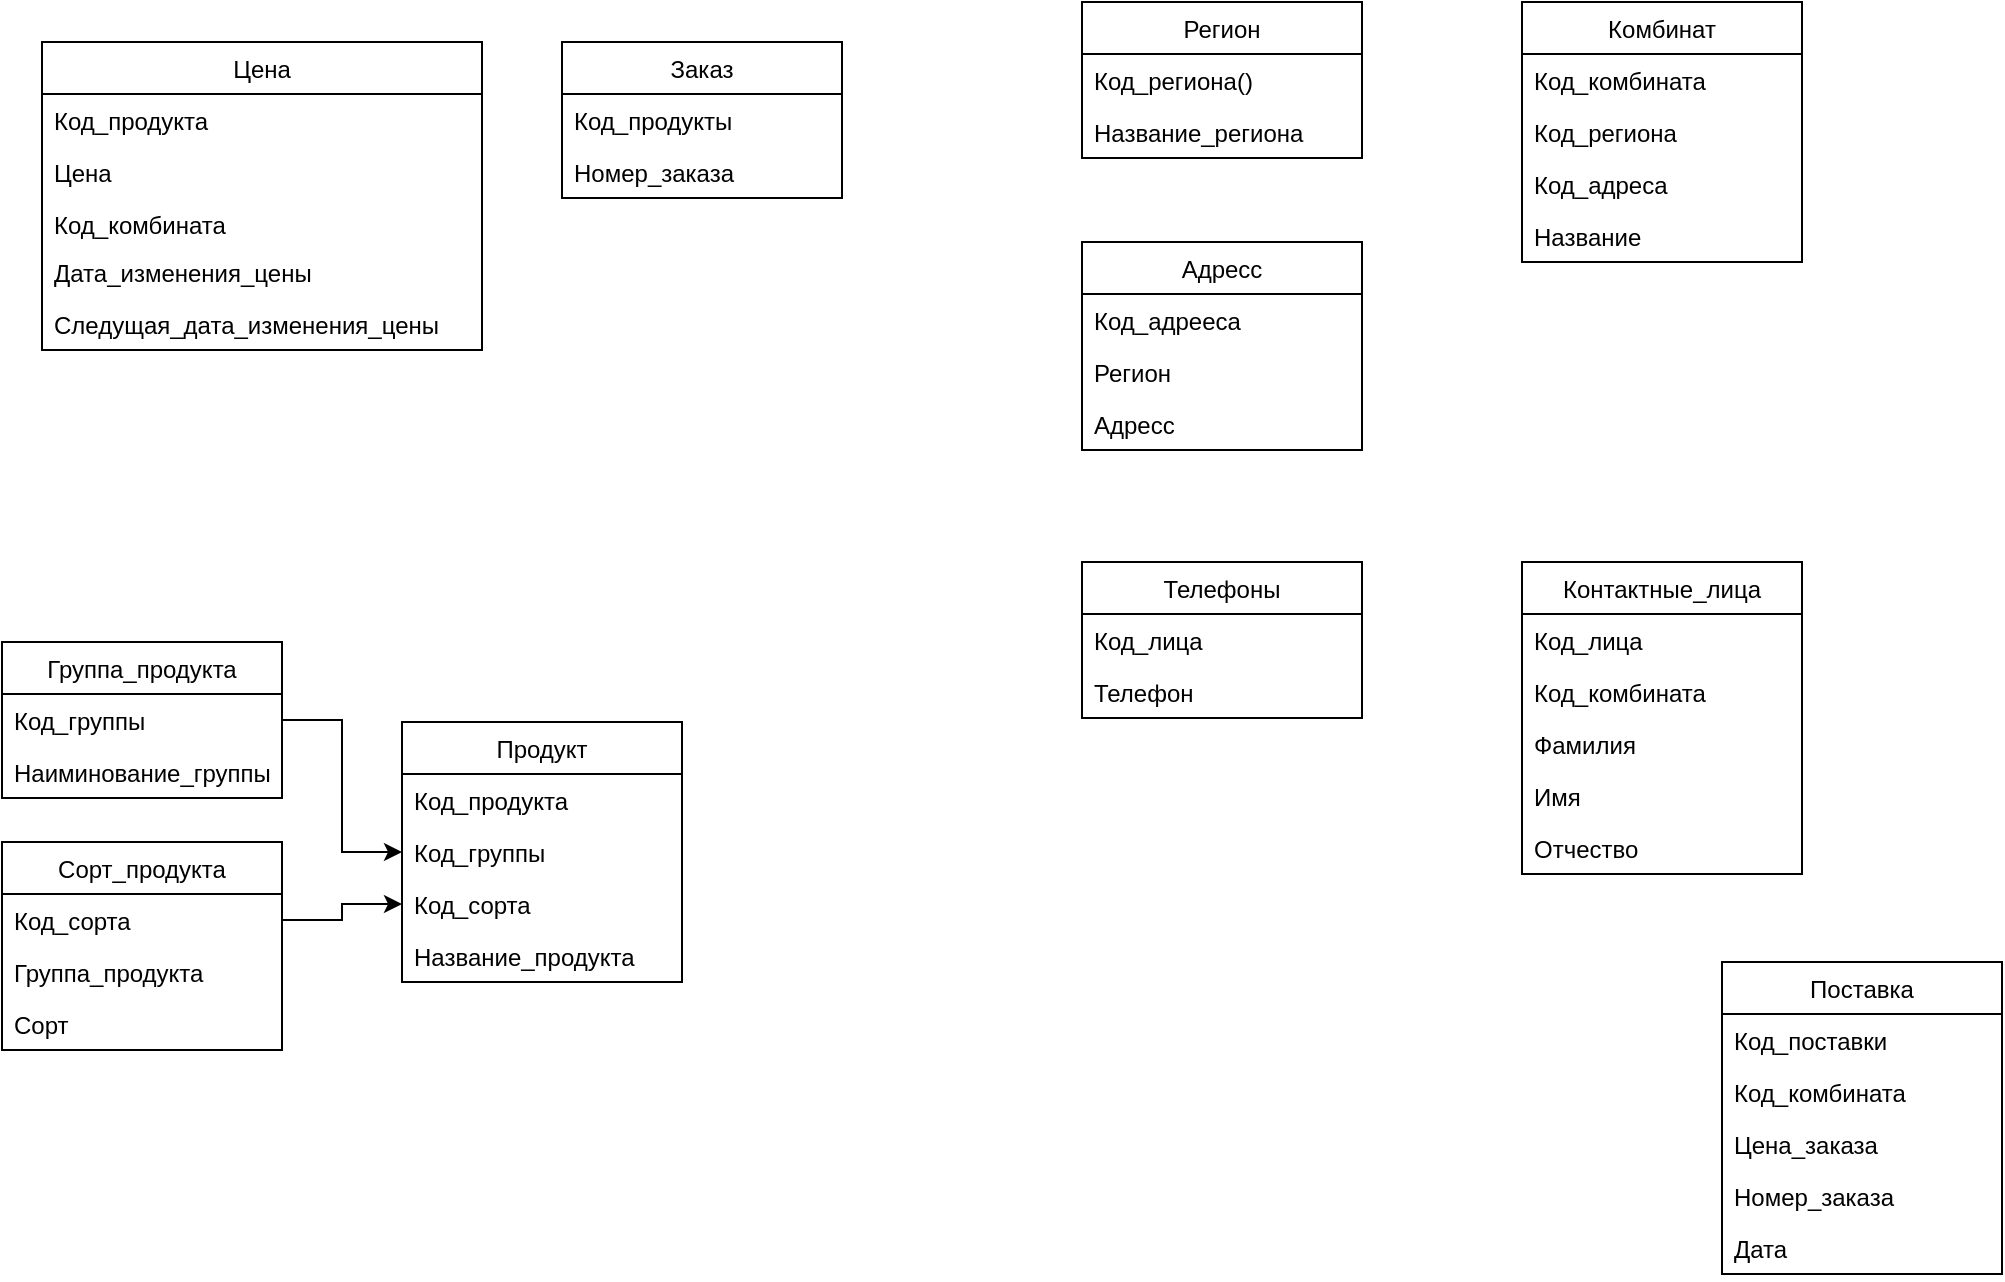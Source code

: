 <mxfile version="13.10.4" type="github">
  <diagram id="C5RBs43oDa-KdzZeNtuy" name="Page-1">
    <mxGraphModel dx="1422" dy="1996" grid="1" gridSize="10" guides="1" tooltips="1" connect="1" arrows="1" fold="1" page="1" pageScale="1" pageWidth="827" pageHeight="1169" math="0" shadow="0">
      <root>
        <mxCell id="WIyWlLk6GJQsqaUBKTNV-0" />
        <mxCell id="WIyWlLk6GJQsqaUBKTNV-1" parent="WIyWlLk6GJQsqaUBKTNV-0" />
        <mxCell id="jOom4ojpdhOxETyXx3aC-8" value="Группа_продукта" style="swimlane;fontStyle=0;childLayout=stackLayout;horizontal=1;startSize=26;fillColor=none;horizontalStack=0;resizeParent=1;resizeParentMax=0;resizeLast=0;collapsible=1;marginBottom=0;" vertex="1" parent="WIyWlLk6GJQsqaUBKTNV-1">
          <mxGeometry x="40" y="40" width="140" height="78" as="geometry" />
        </mxCell>
        <mxCell id="jOom4ojpdhOxETyXx3aC-9" value="Код_группы" style="text;strokeColor=none;fillColor=none;align=left;verticalAlign=top;spacingLeft=4;spacingRight=4;overflow=hidden;rotatable=0;points=[[0,0.5],[1,0.5]];portConstraint=eastwest;" vertex="1" parent="jOom4ojpdhOxETyXx3aC-8">
          <mxGeometry y="26" width="140" height="26" as="geometry" />
        </mxCell>
        <mxCell id="jOom4ojpdhOxETyXx3aC-10" value="Наиминование_группы" style="text;strokeColor=none;fillColor=none;align=left;verticalAlign=top;spacingLeft=4;spacingRight=4;overflow=hidden;rotatable=0;points=[[0,0.5],[1,0.5]];portConstraint=eastwest;" vertex="1" parent="jOom4ojpdhOxETyXx3aC-8">
          <mxGeometry y="52" width="140" height="26" as="geometry" />
        </mxCell>
        <mxCell id="jOom4ojpdhOxETyXx3aC-11" value="Сорт_продукта" style="swimlane;fontStyle=0;childLayout=stackLayout;horizontal=1;startSize=26;fillColor=none;horizontalStack=0;resizeParent=1;resizeParentMax=0;resizeLast=0;collapsible=1;marginBottom=0;" vertex="1" parent="WIyWlLk6GJQsqaUBKTNV-1">
          <mxGeometry x="40" y="140" width="140" height="104" as="geometry" />
        </mxCell>
        <mxCell id="jOom4ojpdhOxETyXx3aC-12" value="Код_сорта" style="text;strokeColor=none;fillColor=none;align=left;verticalAlign=top;spacingLeft=4;spacingRight=4;overflow=hidden;rotatable=0;points=[[0,0.5],[1,0.5]];portConstraint=eastwest;" vertex="1" parent="jOom4ojpdhOxETyXx3aC-11">
          <mxGeometry y="26" width="140" height="26" as="geometry" />
        </mxCell>
        <mxCell id="jOom4ojpdhOxETyXx3aC-13" value="Группа_продукта" style="text;strokeColor=none;fillColor=none;align=left;verticalAlign=top;spacingLeft=4;spacingRight=4;overflow=hidden;rotatable=0;points=[[0,0.5],[1,0.5]];portConstraint=eastwest;" vertex="1" parent="jOom4ojpdhOxETyXx3aC-11">
          <mxGeometry y="52" width="140" height="26" as="geometry" />
        </mxCell>
        <mxCell id="jOom4ojpdhOxETyXx3aC-14" value="Сорт" style="text;strokeColor=none;fillColor=none;align=left;verticalAlign=top;spacingLeft=4;spacingRight=4;overflow=hidden;rotatable=0;points=[[0,0.5],[1,0.5]];portConstraint=eastwest;" vertex="1" parent="jOom4ojpdhOxETyXx3aC-11">
          <mxGeometry y="78" width="140" height="26" as="geometry" />
        </mxCell>
        <mxCell id="jOom4ojpdhOxETyXx3aC-15" value="Продукт" style="swimlane;fontStyle=0;childLayout=stackLayout;horizontal=1;startSize=26;fillColor=none;horizontalStack=0;resizeParent=1;resizeParentMax=0;resizeLast=0;collapsible=1;marginBottom=0;" vertex="1" parent="WIyWlLk6GJQsqaUBKTNV-1">
          <mxGeometry x="240" y="80" width="140" height="130" as="geometry" />
        </mxCell>
        <mxCell id="jOom4ojpdhOxETyXx3aC-16" value="Код_продукта" style="text;strokeColor=none;fillColor=none;align=left;verticalAlign=top;spacingLeft=4;spacingRight=4;overflow=hidden;rotatable=0;points=[[0,0.5],[1,0.5]];portConstraint=eastwest;" vertex="1" parent="jOom4ojpdhOxETyXx3aC-15">
          <mxGeometry y="26" width="140" height="26" as="geometry" />
        </mxCell>
        <mxCell id="jOom4ojpdhOxETyXx3aC-17" value="Код_группы" style="text;strokeColor=none;fillColor=none;align=left;verticalAlign=top;spacingLeft=4;spacingRight=4;overflow=hidden;rotatable=0;points=[[0,0.5],[1,0.5]];portConstraint=eastwest;" vertex="1" parent="jOom4ojpdhOxETyXx3aC-15">
          <mxGeometry y="52" width="140" height="26" as="geometry" />
        </mxCell>
        <mxCell id="jOom4ojpdhOxETyXx3aC-18" value="Код_сорта" style="text;strokeColor=none;fillColor=none;align=left;verticalAlign=top;spacingLeft=4;spacingRight=4;overflow=hidden;rotatable=0;points=[[0,0.5],[1,0.5]];portConstraint=eastwest;" vertex="1" parent="jOom4ojpdhOxETyXx3aC-15">
          <mxGeometry y="78" width="140" height="26" as="geometry" />
        </mxCell>
        <mxCell id="jOom4ojpdhOxETyXx3aC-19" value="Название_продукта" style="text;strokeColor=none;fillColor=none;align=left;verticalAlign=top;spacingLeft=4;spacingRight=4;overflow=hidden;rotatable=0;points=[[0,0.5],[1,0.5]];portConstraint=eastwest;" vertex="1" parent="jOom4ojpdhOxETyXx3aC-15">
          <mxGeometry y="104" width="140" height="26" as="geometry" />
        </mxCell>
        <mxCell id="jOom4ojpdhOxETyXx3aC-20" value="Регион" style="swimlane;fontStyle=0;childLayout=stackLayout;horizontal=1;startSize=26;fillColor=none;horizontalStack=0;resizeParent=1;resizeParentMax=0;resizeLast=0;collapsible=1;marginBottom=0;" vertex="1" parent="WIyWlLk6GJQsqaUBKTNV-1">
          <mxGeometry x="580" y="-280" width="140" height="78" as="geometry" />
        </mxCell>
        <mxCell id="jOom4ojpdhOxETyXx3aC-21" value="Код_региона()" style="text;strokeColor=none;fillColor=none;align=left;verticalAlign=top;spacingLeft=4;spacingRight=4;overflow=hidden;rotatable=0;points=[[0,0.5],[1,0.5]];portConstraint=eastwest;" vertex="1" parent="jOom4ojpdhOxETyXx3aC-20">
          <mxGeometry y="26" width="140" height="26" as="geometry" />
        </mxCell>
        <mxCell id="jOom4ojpdhOxETyXx3aC-22" value="Название_региона" style="text;strokeColor=none;fillColor=none;align=left;verticalAlign=top;spacingLeft=4;spacingRight=4;overflow=hidden;rotatable=0;points=[[0,0.5],[1,0.5]];portConstraint=eastwest;" vertex="1" parent="jOom4ojpdhOxETyXx3aC-20">
          <mxGeometry y="52" width="140" height="26" as="geometry" />
        </mxCell>
        <mxCell id="jOom4ojpdhOxETyXx3aC-23" value="Адресс" style="swimlane;fontStyle=0;childLayout=stackLayout;horizontal=1;startSize=26;fillColor=none;horizontalStack=0;resizeParent=1;resizeParentMax=0;resizeLast=0;collapsible=1;marginBottom=0;" vertex="1" parent="WIyWlLk6GJQsqaUBKTNV-1">
          <mxGeometry x="580" y="-160" width="140" height="104" as="geometry" />
        </mxCell>
        <mxCell id="jOom4ojpdhOxETyXx3aC-24" value="Код_адрееса" style="text;strokeColor=none;fillColor=none;align=left;verticalAlign=top;spacingLeft=4;spacingRight=4;overflow=hidden;rotatable=0;points=[[0,0.5],[1,0.5]];portConstraint=eastwest;" vertex="1" parent="jOom4ojpdhOxETyXx3aC-23">
          <mxGeometry y="26" width="140" height="26" as="geometry" />
        </mxCell>
        <mxCell id="jOom4ojpdhOxETyXx3aC-25" value="Регион" style="text;strokeColor=none;fillColor=none;align=left;verticalAlign=top;spacingLeft=4;spacingRight=4;overflow=hidden;rotatable=0;points=[[0,0.5],[1,0.5]];portConstraint=eastwest;" vertex="1" parent="jOom4ojpdhOxETyXx3aC-23">
          <mxGeometry y="52" width="140" height="26" as="geometry" />
        </mxCell>
        <mxCell id="jOom4ojpdhOxETyXx3aC-26" value="Адресс" style="text;strokeColor=none;fillColor=none;align=left;verticalAlign=top;spacingLeft=4;spacingRight=4;overflow=hidden;rotatable=0;points=[[0,0.5],[1,0.5]];portConstraint=eastwest;" vertex="1" parent="jOom4ojpdhOxETyXx3aC-23">
          <mxGeometry y="78" width="140" height="26" as="geometry" />
        </mxCell>
        <mxCell id="jOom4ojpdhOxETyXx3aC-27" value="Комбинат" style="swimlane;fontStyle=0;childLayout=stackLayout;horizontal=1;startSize=26;fillColor=none;horizontalStack=0;resizeParent=1;resizeParentMax=0;resizeLast=0;collapsible=1;marginBottom=0;" vertex="1" parent="WIyWlLk6GJQsqaUBKTNV-1">
          <mxGeometry x="800" y="-280" width="140" height="130" as="geometry" />
        </mxCell>
        <mxCell id="jOom4ojpdhOxETyXx3aC-28" value="Код_комбината" style="text;strokeColor=none;fillColor=none;align=left;verticalAlign=top;spacingLeft=4;spacingRight=4;overflow=hidden;rotatable=0;points=[[0,0.5],[1,0.5]];portConstraint=eastwest;" vertex="1" parent="jOom4ojpdhOxETyXx3aC-27">
          <mxGeometry y="26" width="140" height="26" as="geometry" />
        </mxCell>
        <mxCell id="jOom4ojpdhOxETyXx3aC-29" value="Код_региона" style="text;strokeColor=none;fillColor=none;align=left;verticalAlign=top;spacingLeft=4;spacingRight=4;overflow=hidden;rotatable=0;points=[[0,0.5],[1,0.5]];portConstraint=eastwest;" vertex="1" parent="jOom4ojpdhOxETyXx3aC-27">
          <mxGeometry y="52" width="140" height="26" as="geometry" />
        </mxCell>
        <mxCell id="jOom4ojpdhOxETyXx3aC-30" value="Код_адреса" style="text;strokeColor=none;fillColor=none;align=left;verticalAlign=top;spacingLeft=4;spacingRight=4;overflow=hidden;rotatable=0;points=[[0,0.5],[1,0.5]];portConstraint=eastwest;" vertex="1" parent="jOom4ojpdhOxETyXx3aC-27">
          <mxGeometry y="78" width="140" height="26" as="geometry" />
        </mxCell>
        <mxCell id="jOom4ojpdhOxETyXx3aC-31" value="Название" style="text;strokeColor=none;fillColor=none;align=left;verticalAlign=top;spacingLeft=4;spacingRight=4;overflow=hidden;rotatable=0;points=[[0,0.5],[1,0.5]];portConstraint=eastwest;" vertex="1" parent="jOom4ojpdhOxETyXx3aC-27">
          <mxGeometry y="104" width="140" height="26" as="geometry" />
        </mxCell>
        <mxCell id="jOom4ojpdhOxETyXx3aC-32" value="Контактные_лица" style="swimlane;fontStyle=0;childLayout=stackLayout;horizontal=1;startSize=26;fillColor=none;horizontalStack=0;resizeParent=1;resizeParentMax=0;resizeLast=0;collapsible=1;marginBottom=0;" vertex="1" parent="WIyWlLk6GJQsqaUBKTNV-1">
          <mxGeometry x="800" width="140" height="156" as="geometry" />
        </mxCell>
        <mxCell id="jOom4ojpdhOxETyXx3aC-33" value="Код_лица" style="text;strokeColor=none;fillColor=none;align=left;verticalAlign=top;spacingLeft=4;spacingRight=4;overflow=hidden;rotatable=0;points=[[0,0.5],[1,0.5]];portConstraint=eastwest;" vertex="1" parent="jOom4ojpdhOxETyXx3aC-32">
          <mxGeometry y="26" width="140" height="26" as="geometry" />
        </mxCell>
        <mxCell id="jOom4ojpdhOxETyXx3aC-34" value="Код_комбината" style="text;strokeColor=none;fillColor=none;align=left;verticalAlign=top;spacingLeft=4;spacingRight=4;overflow=hidden;rotatable=0;points=[[0,0.5],[1,0.5]];portConstraint=eastwest;" vertex="1" parent="jOom4ojpdhOxETyXx3aC-32">
          <mxGeometry y="52" width="140" height="26" as="geometry" />
        </mxCell>
        <mxCell id="jOom4ojpdhOxETyXx3aC-35" value="Фамилия" style="text;strokeColor=none;fillColor=none;align=left;verticalAlign=top;spacingLeft=4;spacingRight=4;overflow=hidden;rotatable=0;points=[[0,0.5],[1,0.5]];portConstraint=eastwest;" vertex="1" parent="jOom4ojpdhOxETyXx3aC-32">
          <mxGeometry y="78" width="140" height="26" as="geometry" />
        </mxCell>
        <mxCell id="jOom4ojpdhOxETyXx3aC-36" value="Имя" style="text;strokeColor=none;fillColor=none;align=left;verticalAlign=top;spacingLeft=4;spacingRight=4;overflow=hidden;rotatable=0;points=[[0,0.5],[1,0.5]];portConstraint=eastwest;" vertex="1" parent="jOom4ojpdhOxETyXx3aC-32">
          <mxGeometry y="104" width="140" height="26" as="geometry" />
        </mxCell>
        <mxCell id="jOom4ojpdhOxETyXx3aC-37" value="Отчество" style="text;strokeColor=none;fillColor=none;align=left;verticalAlign=top;spacingLeft=4;spacingRight=4;overflow=hidden;rotatable=0;points=[[0,0.5],[1,0.5]];portConstraint=eastwest;" vertex="1" parent="jOom4ojpdhOxETyXx3aC-32">
          <mxGeometry y="130" width="140" height="26" as="geometry" />
        </mxCell>
        <mxCell id="jOom4ojpdhOxETyXx3aC-38" value="Телефоны" style="swimlane;fontStyle=0;childLayout=stackLayout;horizontal=1;startSize=26;fillColor=none;horizontalStack=0;resizeParent=1;resizeParentMax=0;resizeLast=0;collapsible=1;marginBottom=0;" vertex="1" parent="WIyWlLk6GJQsqaUBKTNV-1">
          <mxGeometry x="580" width="140" height="78" as="geometry" />
        </mxCell>
        <mxCell id="jOom4ojpdhOxETyXx3aC-39" value="Код_лица" style="text;strokeColor=none;fillColor=none;align=left;verticalAlign=top;spacingLeft=4;spacingRight=4;overflow=hidden;rotatable=0;points=[[0,0.5],[1,0.5]];portConstraint=eastwest;" vertex="1" parent="jOom4ojpdhOxETyXx3aC-38">
          <mxGeometry y="26" width="140" height="26" as="geometry" />
        </mxCell>
        <mxCell id="jOom4ojpdhOxETyXx3aC-40" value="Телефон" style="text;strokeColor=none;fillColor=none;align=left;verticalAlign=top;spacingLeft=4;spacingRight=4;overflow=hidden;rotatable=0;points=[[0,0.5],[1,0.5]];portConstraint=eastwest;" vertex="1" parent="jOom4ojpdhOxETyXx3aC-38">
          <mxGeometry y="52" width="140" height="26" as="geometry" />
        </mxCell>
        <mxCell id="jOom4ojpdhOxETyXx3aC-41" value="Заказ" style="swimlane;fontStyle=0;childLayout=stackLayout;horizontal=1;startSize=26;fillColor=none;horizontalStack=0;resizeParent=1;resizeParentMax=0;resizeLast=0;collapsible=1;marginBottom=0;" vertex="1" parent="WIyWlLk6GJQsqaUBKTNV-1">
          <mxGeometry x="320" y="-260" width="140" height="78" as="geometry" />
        </mxCell>
        <mxCell id="jOom4ojpdhOxETyXx3aC-42" value="Код_продукты" style="text;strokeColor=none;fillColor=none;align=left;verticalAlign=top;spacingLeft=4;spacingRight=4;overflow=hidden;rotatable=0;points=[[0,0.5],[1,0.5]];portConstraint=eastwest;" vertex="1" parent="jOom4ojpdhOxETyXx3aC-41">
          <mxGeometry y="26" width="140" height="26" as="geometry" />
        </mxCell>
        <mxCell id="jOom4ojpdhOxETyXx3aC-43" value="Номер_заказа" style="text;strokeColor=none;fillColor=none;align=left;verticalAlign=top;spacingLeft=4;spacingRight=4;overflow=hidden;rotatable=0;points=[[0,0.5],[1,0.5]];portConstraint=eastwest;" vertex="1" parent="jOom4ojpdhOxETyXx3aC-41">
          <mxGeometry y="52" width="140" height="26" as="geometry" />
        </mxCell>
        <mxCell id="jOom4ojpdhOxETyXx3aC-44" value="Поставка" style="swimlane;fontStyle=0;childLayout=stackLayout;horizontal=1;startSize=26;fillColor=none;horizontalStack=0;resizeParent=1;resizeParentMax=0;resizeLast=0;collapsible=1;marginBottom=0;" vertex="1" parent="WIyWlLk6GJQsqaUBKTNV-1">
          <mxGeometry x="900" y="200" width="140" height="156" as="geometry" />
        </mxCell>
        <mxCell id="jOom4ojpdhOxETyXx3aC-45" value="Код_поставки" style="text;strokeColor=none;fillColor=none;align=left;verticalAlign=top;spacingLeft=4;spacingRight=4;overflow=hidden;rotatable=0;points=[[0,0.5],[1,0.5]];portConstraint=eastwest;" vertex="1" parent="jOom4ojpdhOxETyXx3aC-44">
          <mxGeometry y="26" width="140" height="26" as="geometry" />
        </mxCell>
        <mxCell id="jOom4ojpdhOxETyXx3aC-46" value="Код_комбината" style="text;strokeColor=none;fillColor=none;align=left;verticalAlign=top;spacingLeft=4;spacingRight=4;overflow=hidden;rotatable=0;points=[[0,0.5],[1,0.5]];portConstraint=eastwest;" vertex="1" parent="jOom4ojpdhOxETyXx3aC-44">
          <mxGeometry y="52" width="140" height="26" as="geometry" />
        </mxCell>
        <mxCell id="jOom4ojpdhOxETyXx3aC-47" value="Цена_заказа" style="text;strokeColor=none;fillColor=none;align=left;verticalAlign=top;spacingLeft=4;spacingRight=4;overflow=hidden;rotatable=0;points=[[0,0.5],[1,0.5]];portConstraint=eastwest;" vertex="1" parent="jOom4ojpdhOxETyXx3aC-44">
          <mxGeometry y="78" width="140" height="26" as="geometry" />
        </mxCell>
        <mxCell id="jOom4ojpdhOxETyXx3aC-48" value="Номер_заказа" style="text;strokeColor=none;fillColor=none;align=left;verticalAlign=top;spacingLeft=4;spacingRight=4;overflow=hidden;rotatable=0;points=[[0,0.5],[1,0.5]];portConstraint=eastwest;" vertex="1" parent="jOom4ojpdhOxETyXx3aC-44">
          <mxGeometry y="104" width="140" height="26" as="geometry" />
        </mxCell>
        <mxCell id="jOom4ojpdhOxETyXx3aC-49" value="Дата" style="text;strokeColor=none;fillColor=none;align=left;verticalAlign=top;spacingLeft=4;spacingRight=4;overflow=hidden;rotatable=0;points=[[0,0.5],[1,0.5]];portConstraint=eastwest;" vertex="1" parent="jOom4ojpdhOxETyXx3aC-44">
          <mxGeometry y="130" width="140" height="26" as="geometry" />
        </mxCell>
        <mxCell id="jOom4ojpdhOxETyXx3aC-50" value="Цена" style="swimlane;fontStyle=0;childLayout=stackLayout;horizontal=1;startSize=26;fillColor=none;horizontalStack=0;resizeParent=1;resizeParentMax=0;resizeLast=0;collapsible=1;marginBottom=0;" vertex="1" parent="WIyWlLk6GJQsqaUBKTNV-1">
          <mxGeometry x="60" y="-260" width="220" height="154" as="geometry" />
        </mxCell>
        <mxCell id="jOom4ojpdhOxETyXx3aC-51" value="Код_продукта" style="text;strokeColor=none;fillColor=none;align=left;verticalAlign=top;spacingLeft=4;spacingRight=4;overflow=hidden;rotatable=0;points=[[0,0.5],[1,0.5]];portConstraint=eastwest;" vertex="1" parent="jOom4ojpdhOxETyXx3aC-50">
          <mxGeometry y="26" width="220" height="26" as="geometry" />
        </mxCell>
        <mxCell id="jOom4ojpdhOxETyXx3aC-52" value="Цена" style="text;strokeColor=none;fillColor=none;align=left;verticalAlign=top;spacingLeft=4;spacingRight=4;overflow=hidden;rotatable=0;points=[[0,0.5],[1,0.5]];portConstraint=eastwest;" vertex="1" parent="jOom4ojpdhOxETyXx3aC-50">
          <mxGeometry y="52" width="220" height="26" as="geometry" />
        </mxCell>
        <mxCell id="jOom4ojpdhOxETyXx3aC-53" value="Код_комбината" style="text;strokeColor=none;fillColor=none;align=left;verticalAlign=top;spacingLeft=4;spacingRight=4;overflow=hidden;rotatable=0;points=[[0,0.5],[1,0.5]];portConstraint=eastwest;" vertex="1" parent="jOom4ojpdhOxETyXx3aC-50">
          <mxGeometry y="78" width="220" height="24" as="geometry" />
        </mxCell>
        <mxCell id="jOom4ojpdhOxETyXx3aC-54" value="Дата_изменения_цены" style="text;strokeColor=none;fillColor=none;align=left;verticalAlign=top;spacingLeft=4;spacingRight=4;overflow=hidden;rotatable=0;points=[[0,0.5],[1,0.5]];portConstraint=eastwest;" vertex="1" parent="jOom4ojpdhOxETyXx3aC-50">
          <mxGeometry y="102" width="220" height="26" as="geometry" />
        </mxCell>
        <mxCell id="jOom4ojpdhOxETyXx3aC-55" value="Следущая_дата_изменения_цены" style="text;strokeColor=none;fillColor=none;align=left;verticalAlign=top;spacingLeft=4;spacingRight=4;overflow=hidden;rotatable=0;points=[[0,0.5],[1,0.5]];portConstraint=eastwest;" vertex="1" parent="jOom4ojpdhOxETyXx3aC-50">
          <mxGeometry y="128" width="220" height="26" as="geometry" />
        </mxCell>
        <mxCell id="jOom4ojpdhOxETyXx3aC-56" style="edgeStyle=orthogonalEdgeStyle;rounded=0;orthogonalLoop=1;jettySize=auto;html=1;exitX=1;exitY=0.5;exitDx=0;exitDy=0;entryX=0;entryY=0.5;entryDx=0;entryDy=0;" edge="1" parent="WIyWlLk6GJQsqaUBKTNV-1" source="jOom4ojpdhOxETyXx3aC-9" target="jOom4ojpdhOxETyXx3aC-15">
          <mxGeometry relative="1" as="geometry" />
        </mxCell>
        <mxCell id="jOom4ojpdhOxETyXx3aC-57" style="edgeStyle=orthogonalEdgeStyle;rounded=0;orthogonalLoop=1;jettySize=auto;html=1;exitX=1;exitY=0.5;exitDx=0;exitDy=0;entryX=0;entryY=0.5;entryDx=0;entryDy=0;" edge="1" parent="WIyWlLk6GJQsqaUBKTNV-1" source="jOom4ojpdhOxETyXx3aC-12" target="jOom4ojpdhOxETyXx3aC-18">
          <mxGeometry relative="1" as="geometry" />
        </mxCell>
      </root>
    </mxGraphModel>
  </diagram>
</mxfile>
